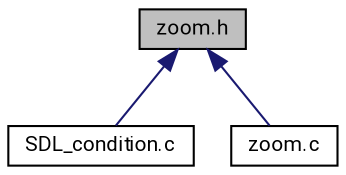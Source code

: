 digraph "zoom.h"
{
 // LATEX_PDF_SIZE
  edge [fontname="Roboto",fontsize="10",labelfontname="Roboto",labelfontsize="10"];
  node [fontname="Roboto",fontsize="10",shape=record];
  Node4 [label="zoom.h",height=0.2,width=0.4,color="black", fillcolor="grey75", style="filled", fontcolor="black",tooltip=" "];
  Node4 -> Node5 [dir="back",color="midnightblue",fontsize="10",style="solid",fontname="Roboto"];
  Node5 [label="SDL_condition.c",height=0.2,width=0.4,color="black", fillcolor="white", style="filled",URL="$SDL__condition_8c.html",tooltip="roto zoom"];
  Node4 -> Node6 [dir="back",color="midnightblue",fontsize="10",style="solid",fontname="Roboto"];
  Node6 [label="zoom.c",height=0.2,width=0.4,color="black", fillcolor="white", style="filled",URL="$zoom_8c.html",tooltip="roto zoom"];
}
